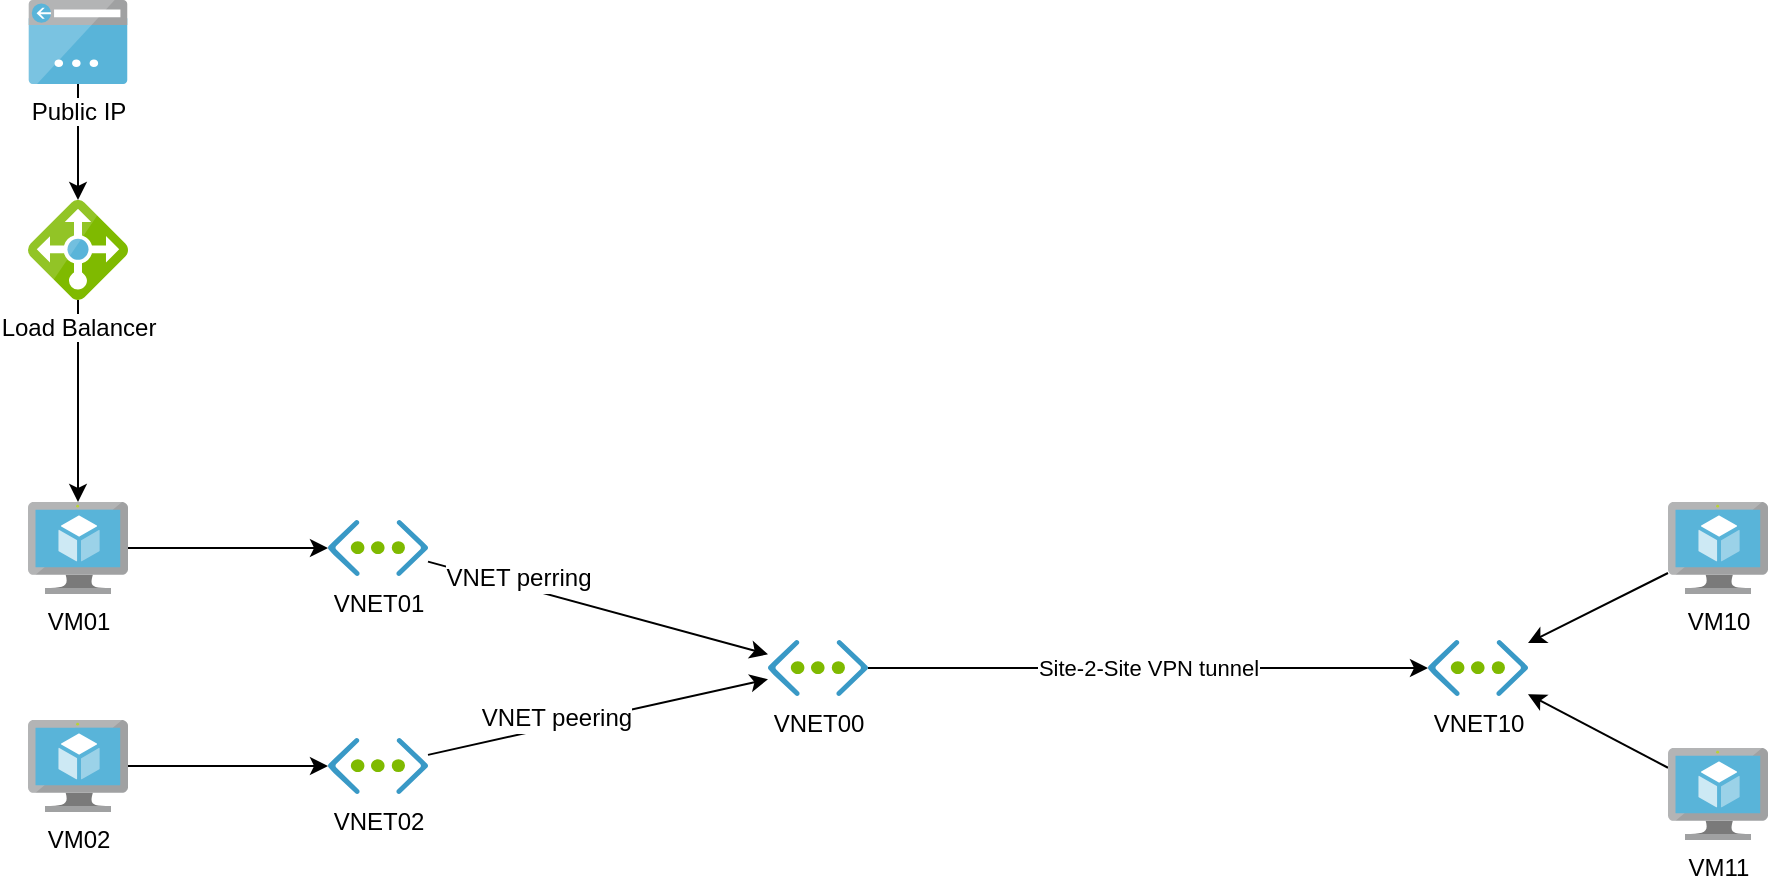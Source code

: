 <mxfile version="12.3.2" type="device" pages="1"><diagram id="J4hIWvhcGAFLzdFdXufw" name="Page-1"><mxGraphModel dx="1540" dy="891" grid="1" gridSize="10" guides="1" tooltips="1" connect="1" arrows="1" fold="1" page="1" pageScale="1" pageWidth="1169" pageHeight="827" math="0" shadow="0"><root><mxCell id="0"/><mxCell id="1" parent="0"/><mxCell id="1fQFqxOkn9r0XoZVQ7H8-8" style="rounded=0;orthogonalLoop=1;jettySize=auto;html=1;" edge="1" parent="1" source="1fQFqxOkn9r0XoZVQ7H8-1" target="1fQFqxOkn9r0XoZVQ7H8-3"><mxGeometry relative="1" as="geometry"/></mxCell><mxCell id="1fQFqxOkn9r0XoZVQ7H8-23" value="VNET perring" style="text;html=1;align=center;verticalAlign=middle;resizable=0;points=[];;labelBackgroundColor=#ffffff;" vertex="1" connectable="0" parent="1fQFqxOkn9r0XoZVQ7H8-8"><mxGeometry x="-0.483" y="4" relative="1" as="geometry"><mxPoint as="offset"/></mxGeometry></mxCell><mxCell id="1fQFqxOkn9r0XoZVQ7H8-1" value="VNET01" style="aspect=fixed;html=1;points=[];align=center;image;fontSize=12;image=img/lib/mscae/Virtual_Network.svg;" vertex="1" parent="1"><mxGeometry x="210" y="290" width="50" height="28.0" as="geometry"/></mxCell><mxCell id="1fQFqxOkn9r0XoZVQ7H8-9" style="rounded=0;orthogonalLoop=1;jettySize=auto;html=1;" edge="1" parent="1" source="1fQFqxOkn9r0XoZVQ7H8-2" target="1fQFqxOkn9r0XoZVQ7H8-3"><mxGeometry relative="1" as="geometry"/></mxCell><mxCell id="1fQFqxOkn9r0XoZVQ7H8-24" value="VNET peering" style="text;html=1;align=center;verticalAlign=middle;resizable=0;points=[];;labelBackgroundColor=#ffffff;" vertex="1" connectable="0" parent="1fQFqxOkn9r0XoZVQ7H8-9"><mxGeometry x="-0.237" y="4" relative="1" as="geometry"><mxPoint as="offset"/></mxGeometry></mxCell><mxCell id="1fQFqxOkn9r0XoZVQ7H8-2" value="VNET02" style="aspect=fixed;html=1;points=[];align=center;image;fontSize=12;image=img/lib/mscae/Virtual_Network.svg;" vertex="1" parent="1"><mxGeometry x="210" y="399" width="50" height="28.0" as="geometry"/></mxCell><mxCell id="1fQFqxOkn9r0XoZVQ7H8-10" value="Site-2-Site VPN tunnel" style="edgeStyle=orthogonalEdgeStyle;rounded=0;orthogonalLoop=1;jettySize=auto;html=1;" edge="1" parent="1" source="1fQFqxOkn9r0XoZVQ7H8-3" target="1fQFqxOkn9r0XoZVQ7H8-4"><mxGeometry relative="1" as="geometry"/></mxCell><mxCell id="1fQFqxOkn9r0XoZVQ7H8-3" value="VNET00" style="aspect=fixed;html=1;points=[];align=center;image;fontSize=12;image=img/lib/mscae/Virtual_Network.svg;" vertex="1" parent="1"><mxGeometry x="430" y="350" width="50" height="28.0" as="geometry"/></mxCell><mxCell id="1fQFqxOkn9r0XoZVQ7H8-4" value="VNET10" style="aspect=fixed;html=1;points=[];align=center;image;fontSize=12;image=img/lib/mscae/Virtual_Network.svg;" vertex="1" parent="1"><mxGeometry x="760" y="350" width="50" height="28.0" as="geometry"/></mxCell><mxCell id="1fQFqxOkn9r0XoZVQ7H8-13" style="edgeStyle=none;rounded=0;orthogonalLoop=1;jettySize=auto;html=1;" edge="1" parent="1" source="1fQFqxOkn9r0XoZVQ7H8-5" target="1fQFqxOkn9r0XoZVQ7H8-1"><mxGeometry relative="1" as="geometry"/></mxCell><mxCell id="1fQFqxOkn9r0XoZVQ7H8-5" value="VM01" style="aspect=fixed;html=1;points=[];align=center;image;fontSize=12;image=img/lib/mscae/Virtual_Machine.svg;" vertex="1" parent="1"><mxGeometry x="60" y="281" width="50" height="46" as="geometry"/></mxCell><mxCell id="1fQFqxOkn9r0XoZVQ7H8-14" style="edgeStyle=none;rounded=0;orthogonalLoop=1;jettySize=auto;html=1;" edge="1" parent="1" source="1fQFqxOkn9r0XoZVQ7H8-6" target="1fQFqxOkn9r0XoZVQ7H8-2"><mxGeometry relative="1" as="geometry"/></mxCell><mxCell id="1fQFqxOkn9r0XoZVQ7H8-6" value="VM02" style="aspect=fixed;html=1;points=[];align=center;image;fontSize=12;image=img/lib/mscae/Virtual_Machine.svg;" vertex="1" parent="1"><mxGeometry x="60" y="390" width="50" height="46" as="geometry"/></mxCell><mxCell id="1fQFqxOkn9r0XoZVQ7H8-12" style="edgeStyle=none;rounded=0;orthogonalLoop=1;jettySize=auto;html=1;" edge="1" parent="1" source="1fQFqxOkn9r0XoZVQ7H8-7" target="1fQFqxOkn9r0XoZVQ7H8-4"><mxGeometry relative="1" as="geometry"/></mxCell><mxCell id="1fQFqxOkn9r0XoZVQ7H8-7" value="VM10" style="aspect=fixed;html=1;points=[];align=center;image;fontSize=12;image=img/lib/mscae/Virtual_Machine.svg;" vertex="1" parent="1"><mxGeometry x="880" y="281" width="50" height="46" as="geometry"/></mxCell><mxCell id="1fQFqxOkn9r0XoZVQ7H8-16" style="edgeStyle=none;rounded=0;orthogonalLoop=1;jettySize=auto;html=1;" edge="1" parent="1" source="1fQFqxOkn9r0XoZVQ7H8-15" target="1fQFqxOkn9r0XoZVQ7H8-5"><mxGeometry relative="1" as="geometry"/></mxCell><mxCell id="1fQFqxOkn9r0XoZVQ7H8-15" value="Load Balancer" style="aspect=fixed;html=1;points=[];align=center;image;fontSize=12;image=img/lib/mscae/Load_Balancer_feature.svg;" vertex="1" parent="1"><mxGeometry x="60" y="130" width="50" height="50" as="geometry"/></mxCell><mxCell id="1fQFqxOkn9r0XoZVQ7H8-18" style="edgeStyle=none;rounded=0;orthogonalLoop=1;jettySize=auto;html=1;" edge="1" parent="1" source="1fQFqxOkn9r0XoZVQ7H8-17" target="1fQFqxOkn9r0XoZVQ7H8-4"><mxGeometry relative="1" as="geometry"/></mxCell><mxCell id="1fQFqxOkn9r0XoZVQ7H8-17" value="VM11" style="aspect=fixed;html=1;points=[];align=center;image;fontSize=12;image=img/lib/mscae/Virtual_Machine.svg;" vertex="1" parent="1"><mxGeometry x="880" y="404" width="50" height="46" as="geometry"/></mxCell><mxCell id="1fQFqxOkn9r0XoZVQ7H8-21" style="edgeStyle=none;rounded=0;orthogonalLoop=1;jettySize=auto;html=1;" edge="1" parent="1" source="1fQFqxOkn9r0XoZVQ7H8-20" target="1fQFqxOkn9r0XoZVQ7H8-15"><mxGeometry relative="1" as="geometry"/></mxCell><mxCell id="1fQFqxOkn9r0XoZVQ7H8-20" value="Public IP" style="aspect=fixed;html=1;points=[];align=center;image;fontSize=12;image=img/lib/mscae/App_Service_IPAddress.svg;" vertex="1" parent="1"><mxGeometry x="60" y="30" width="50" height="42" as="geometry"/></mxCell></root></mxGraphModel></diagram></mxfile>